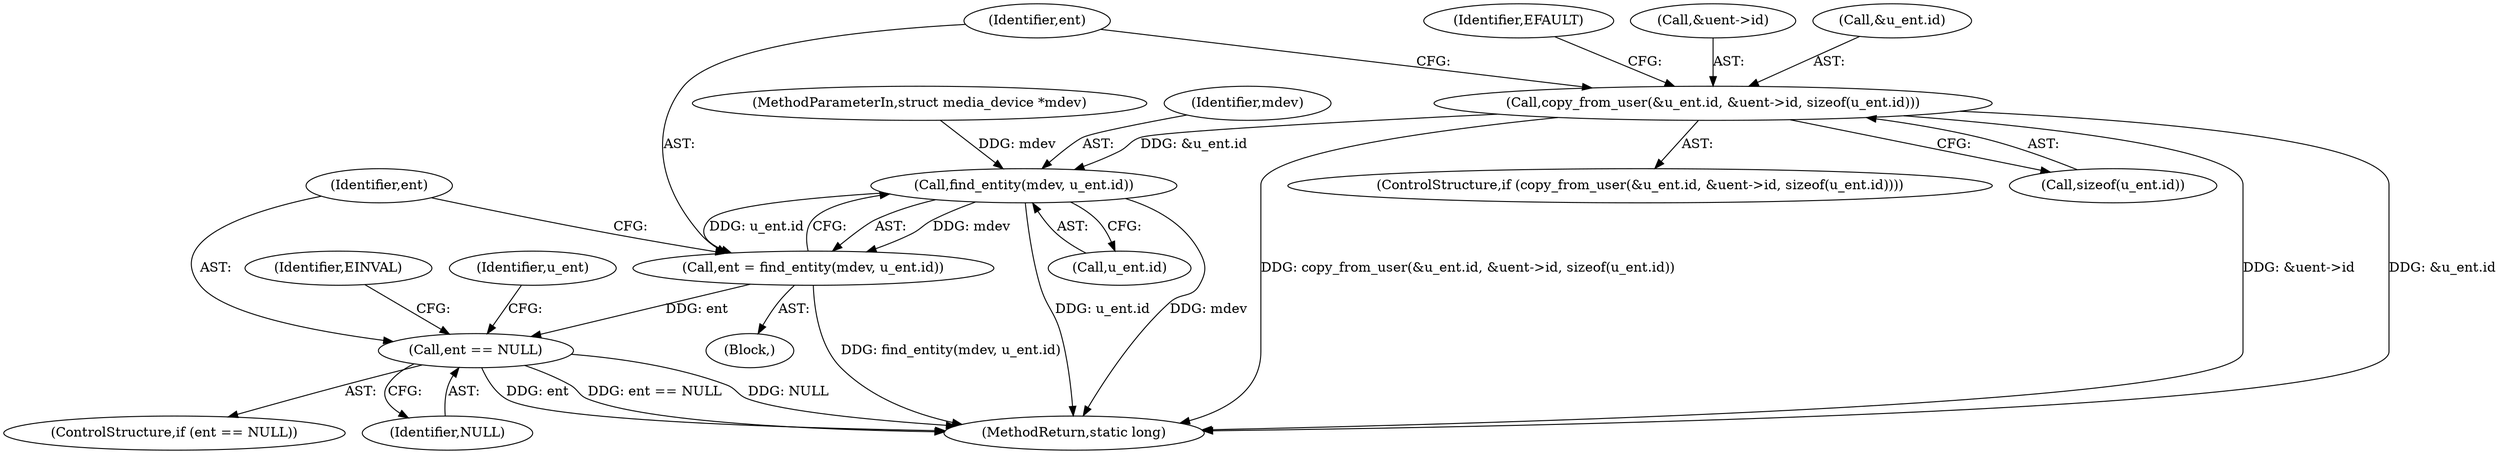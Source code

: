 digraph "0_linux_e6a623460e5fc960ac3ee9f946d3106233fd28d8@API" {
"1000113" [label="(Call,copy_from_user(&u_ent.id, &uent->id, sizeof(u_ent.id)))"];
"1000131" [label="(Call,find_entity(mdev, u_ent.id))"];
"1000129" [label="(Call,ent = find_entity(mdev, u_ent.id))"];
"1000137" [label="(Call,ent == NULL)"];
"1000137" [label="(Call,ent == NULL)"];
"1000136" [label="(ControlStructure,if (ent == NULL))"];
"1000131" [label="(Call,find_entity(mdev, u_ent.id))"];
"1000130" [label="(Identifier,ent)"];
"1000112" [label="(ControlStructure,if (copy_from_user(&u_ent.id, &uent->id, sizeof(u_ent.id))))"];
"1000142" [label="(Identifier,EINVAL)"];
"1000139" [label="(Identifier,NULL)"];
"1000122" [label="(Call,sizeof(u_ent.id))"];
"1000128" [label="(Identifier,EFAULT)"];
"1000103" [label="(Block,)"];
"1000133" [label="(Call,u_ent.id)"];
"1000118" [label="(Call,&uent->id)"];
"1000113" [label="(Call,copy_from_user(&u_ent.id, &uent->id, sizeof(u_ent.id)))"];
"1000138" [label="(Identifier,ent)"];
"1000132" [label="(Identifier,mdev)"];
"1000101" [label="(MethodParameterIn,struct media_device *mdev)"];
"1000260" [label="(MethodReturn,static long)"];
"1000145" [label="(Identifier,u_ent)"];
"1000129" [label="(Call,ent = find_entity(mdev, u_ent.id))"];
"1000114" [label="(Call,&u_ent.id)"];
"1000113" -> "1000112"  [label="AST: "];
"1000113" -> "1000122"  [label="CFG: "];
"1000114" -> "1000113"  [label="AST: "];
"1000118" -> "1000113"  [label="AST: "];
"1000122" -> "1000113"  [label="AST: "];
"1000128" -> "1000113"  [label="CFG: "];
"1000130" -> "1000113"  [label="CFG: "];
"1000113" -> "1000260"  [label="DDG: &uent->id"];
"1000113" -> "1000260"  [label="DDG: &u_ent.id"];
"1000113" -> "1000260"  [label="DDG: copy_from_user(&u_ent.id, &uent->id, sizeof(u_ent.id))"];
"1000113" -> "1000131"  [label="DDG: &u_ent.id"];
"1000131" -> "1000129"  [label="AST: "];
"1000131" -> "1000133"  [label="CFG: "];
"1000132" -> "1000131"  [label="AST: "];
"1000133" -> "1000131"  [label="AST: "];
"1000129" -> "1000131"  [label="CFG: "];
"1000131" -> "1000260"  [label="DDG: mdev"];
"1000131" -> "1000260"  [label="DDG: u_ent.id"];
"1000131" -> "1000129"  [label="DDG: mdev"];
"1000131" -> "1000129"  [label="DDG: u_ent.id"];
"1000101" -> "1000131"  [label="DDG: mdev"];
"1000129" -> "1000103"  [label="AST: "];
"1000130" -> "1000129"  [label="AST: "];
"1000138" -> "1000129"  [label="CFG: "];
"1000129" -> "1000260"  [label="DDG: find_entity(mdev, u_ent.id)"];
"1000129" -> "1000137"  [label="DDG: ent"];
"1000137" -> "1000136"  [label="AST: "];
"1000137" -> "1000139"  [label="CFG: "];
"1000138" -> "1000137"  [label="AST: "];
"1000139" -> "1000137"  [label="AST: "];
"1000142" -> "1000137"  [label="CFG: "];
"1000145" -> "1000137"  [label="CFG: "];
"1000137" -> "1000260"  [label="DDG: NULL"];
"1000137" -> "1000260"  [label="DDG: ent"];
"1000137" -> "1000260"  [label="DDG: ent == NULL"];
}
